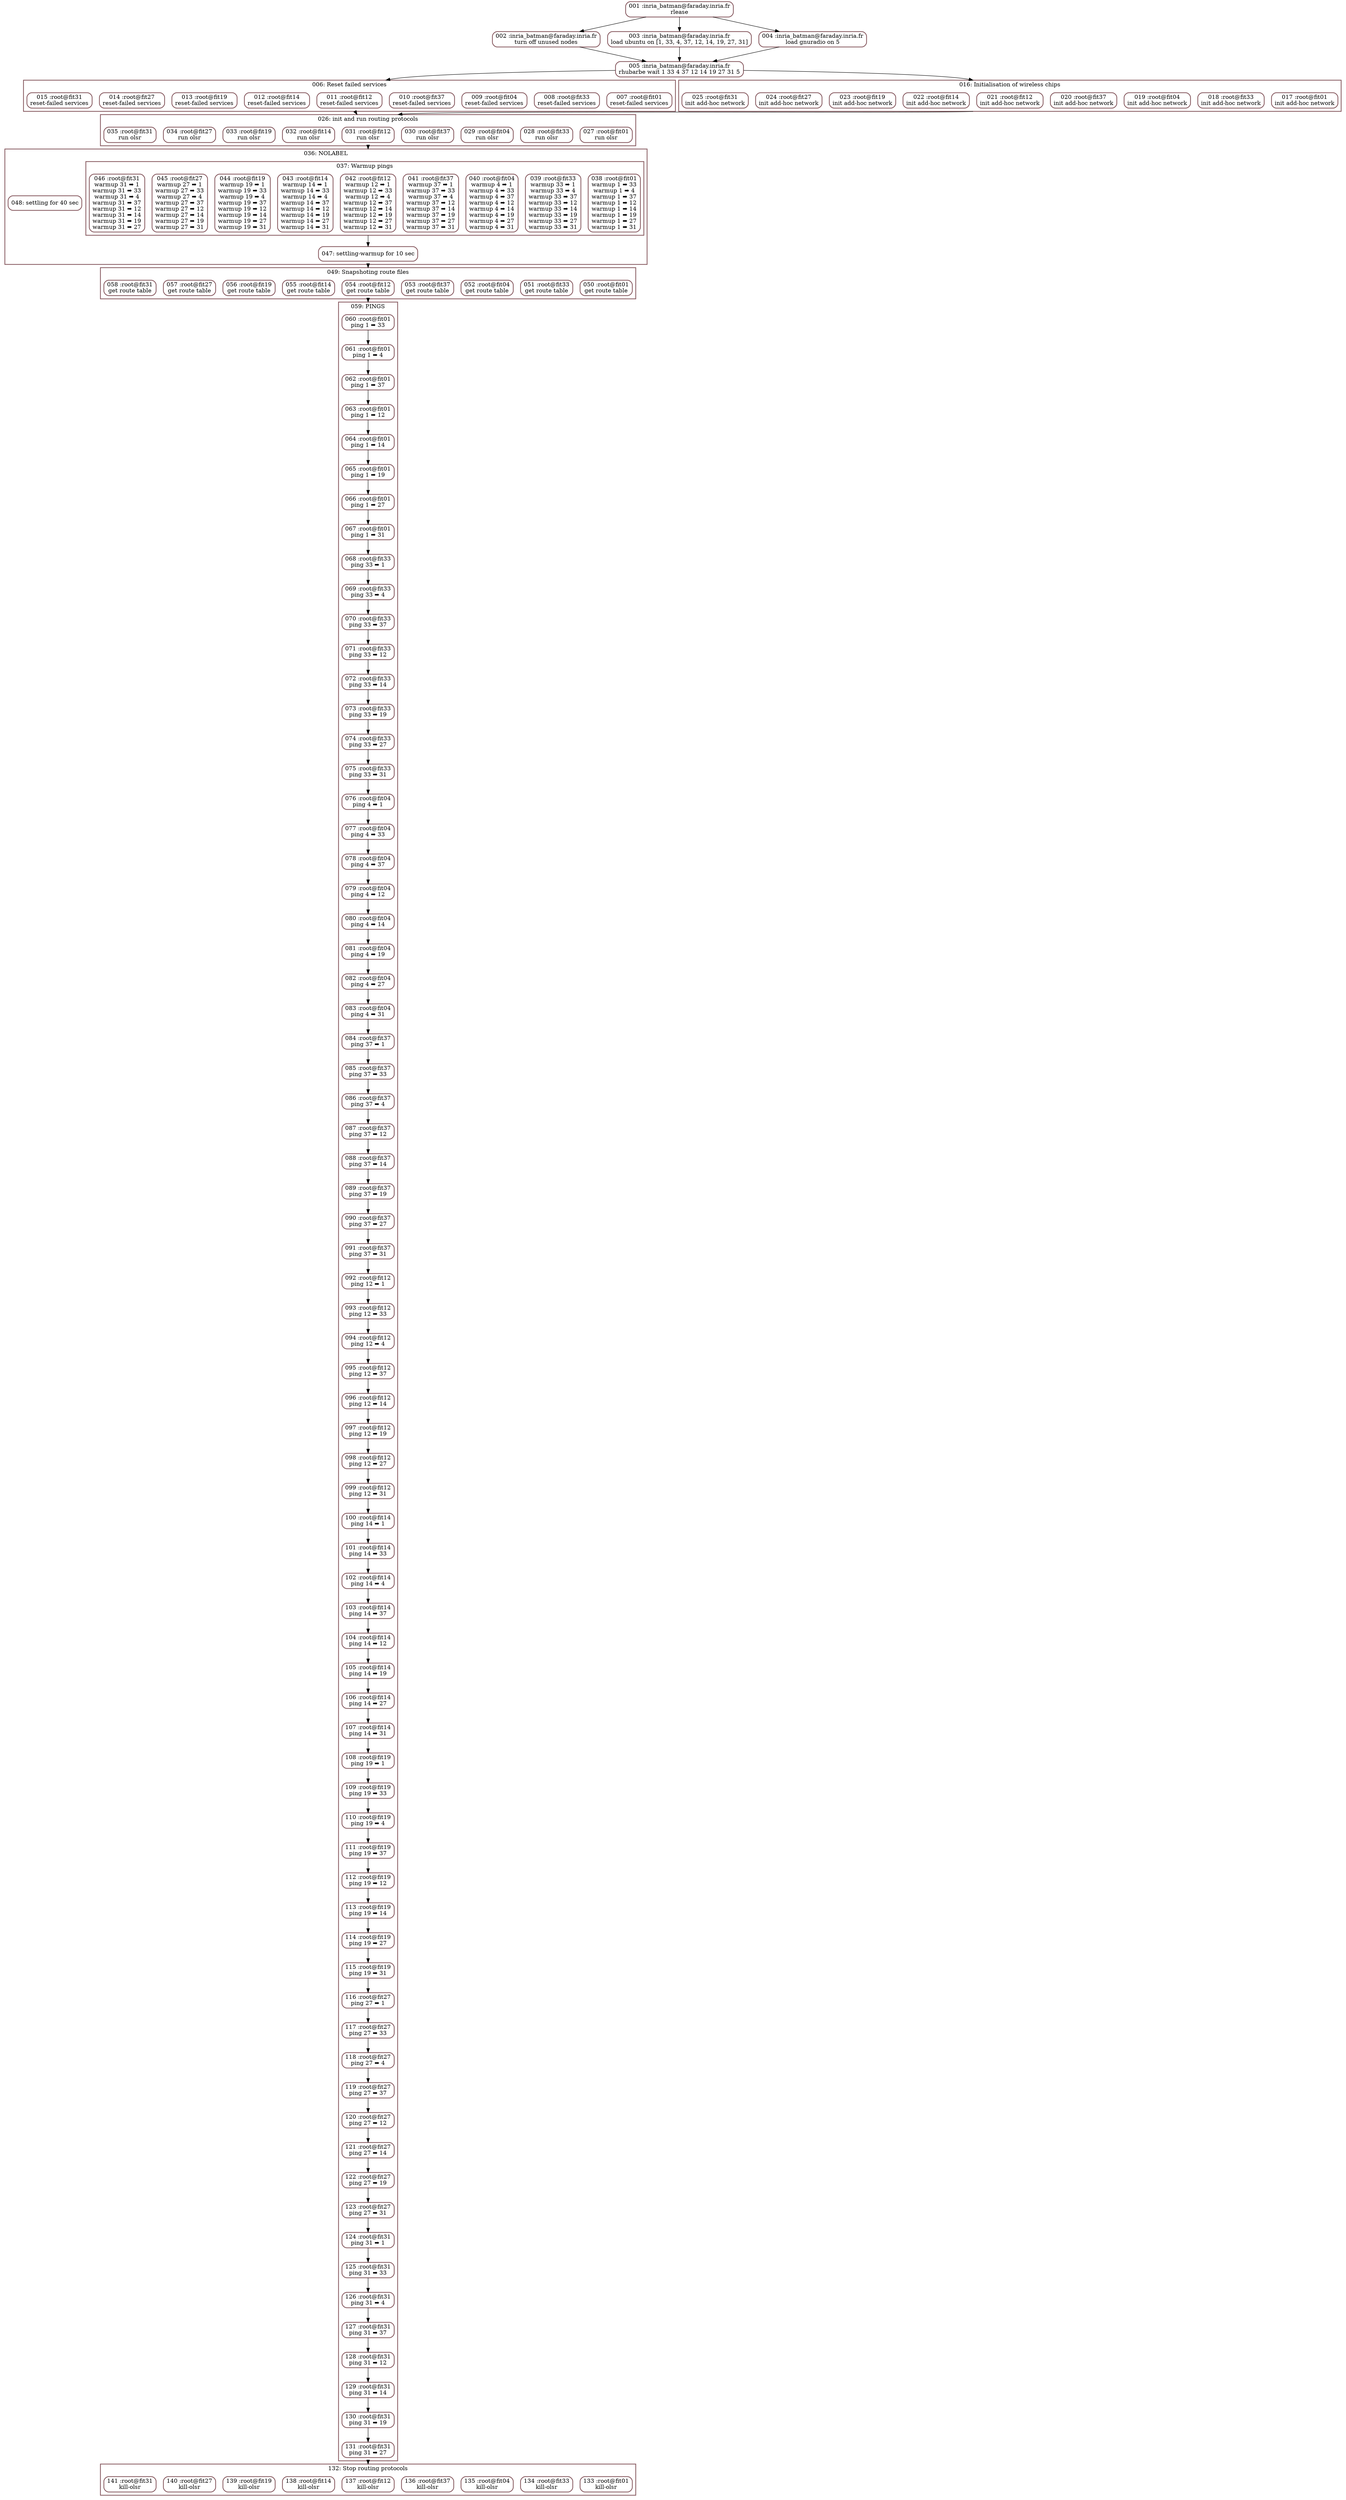 digraph asynciojobs{
compound=true;
graph [];
001 [style="rounded",label="001 :inria_batman@faraday.inria.fr
rlease",shape="box",color="lightpink4",penwidth="2"]
002 [style="rounded",label="002 :inria_batman@faraday.inria.fr
turn off unused nodes",shape="box",color="lightpink4",penwidth="2"]
001 -> 002;
003 [style="rounded",label="003 :inria_batman@faraday.inria.fr
load ubuntu on [1, 33, 4, 37, 12, 14, 19, 27, 31]",shape="box",color="lightpink4",penwidth="2"]
001 -> 003;
004 [style="rounded",label="004 :inria_batman@faraday.inria.fr
load gnuradio on 5",shape="box",color="lightpink4",penwidth="2"]
001 -> 004;
005 [style="rounded",label="005 :inria_batman@faraday.inria.fr
rhubarbe wait 1 33 4 37 12 14 19 27 31 5",shape="box",color="lightpink4",penwidth="2"]
002 -> 005;
003 -> 005;
004 -> 005;
subgraph cluster_006{
compound=true;
graph [style="",label="006: Reset failed services",shape="box",color="lightpink4",penwidth="2"];
007 [style="rounded",label="007 :root@fit01
reset-failed services",shape="box",color="lightpink4",penwidth="2"]
008 [style="rounded",label="008 :root@fit33
reset-failed services",shape="box",color="lightpink4",penwidth="2"]
009 [style="rounded",label="009 :root@fit04
reset-failed services",shape="box",color="lightpink4",penwidth="2"]
010 [style="rounded",label="010 :root@fit37
reset-failed services",shape="box",color="lightpink4",penwidth="2"]
011 [style="rounded",label="011 :root@fit12
reset-failed services",shape="box",color="lightpink4",penwidth="2"]
012 [style="rounded",label="012 :root@fit14
reset-failed services",shape="box",color="lightpink4",penwidth="2"]
013 [style="rounded",label="013 :root@fit19
reset-failed services",shape="box",color="lightpink4",penwidth="2"]
014 [style="rounded",label="014 :root@fit27
reset-failed services",shape="box",color="lightpink4",penwidth="2"]
015 [style="rounded",label="015 :root@fit31
reset-failed services",shape="box",color="lightpink4",penwidth="2"]
}
005 -> 011 [lhead=cluster_006];
subgraph cluster_016{
compound=true;
graph [style="",label="016: Initialisation of wireless chips",shape="box",color="lightpink4",penwidth="2"];
017 [style="rounded",label="017 :root@fit01
init add-hoc network",shape="box",color="lightpink4",penwidth="2"]
018 [style="rounded",label="018 :root@fit33
init add-hoc network",shape="box",color="lightpink4",penwidth="2"]
019 [style="rounded",label="019 :root@fit04
init add-hoc network",shape="box",color="lightpink4",penwidth="2"]
020 [style="rounded",label="020 :root@fit37
init add-hoc network",shape="box",color="lightpink4",penwidth="2"]
021 [style="rounded",label="021 :root@fit12
init add-hoc network",shape="box",color="lightpink4",penwidth="2"]
022 [style="rounded",label="022 :root@fit14
init add-hoc network",shape="box",color="lightpink4",penwidth="2"]
023 [style="rounded",label="023 :root@fit19
init add-hoc network",shape="box",color="lightpink4",penwidth="2"]
024 [style="rounded",label="024 :root@fit27
init add-hoc network",shape="box",color="lightpink4",penwidth="2"]
025 [style="rounded",label="025 :root@fit31
init add-hoc network",shape="box",color="lightpink4",penwidth="2"]
}
005 -> 021 [lhead=cluster_016];
subgraph cluster_026{
compound=true;
graph [style="",label="026: init and run routing protocols",shape="box",color="lightpink4",penwidth="2"];
027 [style="rounded",label="027 :root@fit01
run olsr",shape="box",color="lightpink4",penwidth="2"]
028 [style="rounded",label="028 :root@fit33
run olsr",shape="box",color="lightpink4",penwidth="2"]
029 [style="rounded",label="029 :root@fit04
run olsr",shape="box",color="lightpink4",penwidth="2"]
030 [style="rounded",label="030 :root@fit37
run olsr",shape="box",color="lightpink4",penwidth="2"]
031 [style="rounded",label="031 :root@fit12
run olsr",shape="box",color="lightpink4",penwidth="2"]
032 [style="rounded",label="032 :root@fit14
run olsr",shape="box",color="lightpink4",penwidth="2"]
033 [style="rounded",label="033 :root@fit19
run olsr",shape="box",color="lightpink4",penwidth="2"]
034 [style="rounded",label="034 :root@fit27
run olsr",shape="box",color="lightpink4",penwidth="2"]
035 [style="rounded",label="035 :root@fit31
run olsr",shape="box",color="lightpink4",penwidth="2"]
}
021 -> 031 [lhead=cluster_026 ltail=cluster_016];
011 -> 031 [lhead=cluster_026 ltail=cluster_006];
subgraph cluster_036{
compound=true;
graph [style="",label="036: NOLABEL",shape="box",color="lightpink4",penwidth="2"];
subgraph cluster_037{
compound=true;
graph [style="",label="037: Warmup pings",shape="box",color="lightpink4",penwidth="2"];
038 [style="rounded",label="038 :root@fit01
warmup 1 ➡︎ 33
warmup 1 ➡︎ 4
warmup 1 ➡︎ 37
warmup 1 ➡︎ 12
warmup 1 ➡︎ 14
warmup 1 ➡︎ 19
warmup 1 ➡︎ 27
warmup 1 ➡︎ 31",shape="box",color="lightpink4",penwidth="2"]
039 [style="rounded",label="039 :root@fit33
warmup 33 ➡︎ 1
warmup 33 ➡︎ 4
warmup 33 ➡︎ 37
warmup 33 ➡︎ 12
warmup 33 ➡︎ 14
warmup 33 ➡︎ 19
warmup 33 ➡︎ 27
warmup 33 ➡︎ 31",shape="box",color="lightpink4",penwidth="2"]
040 [style="rounded",label="040 :root@fit04
warmup 4 ➡︎ 1
warmup 4 ➡︎ 33
warmup 4 ➡︎ 37
warmup 4 ➡︎ 12
warmup 4 ➡︎ 14
warmup 4 ➡︎ 19
warmup 4 ➡︎ 27
warmup 4 ➡︎ 31",shape="box",color="lightpink4",penwidth="2"]
041 [style="rounded",label="041 :root@fit37
warmup 37 ➡︎ 1
warmup 37 ➡︎ 33
warmup 37 ➡︎ 4
warmup 37 ➡︎ 12
warmup 37 ➡︎ 14
warmup 37 ➡︎ 19
warmup 37 ➡︎ 27
warmup 37 ➡︎ 31",shape="box",color="lightpink4",penwidth="2"]
042 [style="rounded",label="042 :root@fit12
warmup 12 ➡︎ 1
warmup 12 ➡︎ 33
warmup 12 ➡︎ 4
warmup 12 ➡︎ 37
warmup 12 ➡︎ 14
warmup 12 ➡︎ 19
warmup 12 ➡︎ 27
warmup 12 ➡︎ 31",shape="box",color="lightpink4",penwidth="2"]
043 [style="rounded",label="043 :root@fit14
warmup 14 ➡︎ 1
warmup 14 ➡︎ 33
warmup 14 ➡︎ 4
warmup 14 ➡︎ 37
warmup 14 ➡︎ 12
warmup 14 ➡︎ 19
warmup 14 ➡︎ 27
warmup 14 ➡︎ 31",shape="box",color="lightpink4",penwidth="2"]
044 [style="rounded",label="044 :root@fit19
warmup 19 ➡︎ 1
warmup 19 ➡︎ 33
warmup 19 ➡︎ 4
warmup 19 ➡︎ 37
warmup 19 ➡︎ 12
warmup 19 ➡︎ 14
warmup 19 ➡︎ 27
warmup 19 ➡︎ 31",shape="box",color="lightpink4",penwidth="2"]
045 [style="rounded",label="045 :root@fit27
warmup 27 ➡︎ 1
warmup 27 ➡︎ 33
warmup 27 ➡︎ 4
warmup 27 ➡︎ 37
warmup 27 ➡︎ 12
warmup 27 ➡︎ 14
warmup 27 ➡︎ 19
warmup 27 ➡︎ 31",shape="box",color="lightpink4",penwidth="2"]
046 [style="rounded",label="046 :root@fit31
warmup 31 ➡︎ 1
warmup 31 ➡︎ 33
warmup 31 ➡︎ 4
warmup 31 ➡︎ 37
warmup 31 ➡︎ 12
warmup 31 ➡︎ 14
warmup 31 ➡︎ 19
warmup 31 ➡︎ 27",shape="box",color="lightpink4",penwidth="2"]
}
047 [style="rounded",label="047: settling-warmup for 10 sec",shape="box",color="lightpink4",penwidth="2"]
042 -> 047 [ltail=cluster_037];
048 [style="rounded",label="048: settling for 40 sec",shape="box",color="lightpink4",penwidth="2"]
}
031 -> 042 [lhead=cluster_036 ltail=cluster_026];
subgraph cluster_049{
compound=true;
graph [style="",label="049: Snapshoting route files",shape="box",color="lightpink4",penwidth="2"];
050 [style="rounded",label="050 :root@fit01
get route table",shape="box",color="lightpink4",penwidth="2"]
051 [style="rounded",label="051 :root@fit33
get route table",shape="box",color="lightpink4",penwidth="2"]
052 [style="rounded",label="052 :root@fit04
get route table",shape="box",color="lightpink4",penwidth="2"]
053 [style="rounded",label="053 :root@fit37
get route table",shape="box",color="lightpink4",penwidth="2"]
054 [style="rounded",label="054 :root@fit12
get route table",shape="box",color="lightpink4",penwidth="2"]
055 [style="rounded",label="055 :root@fit14
get route table",shape="box",color="lightpink4",penwidth="2"]
056 [style="rounded",label="056 :root@fit19
get route table",shape="box",color="lightpink4",penwidth="2"]
057 [style="rounded",label="057 :root@fit27
get route table",shape="box",color="lightpink4",penwidth="2"]
058 [style="rounded",label="058 :root@fit31
get route table",shape="box",color="lightpink4",penwidth="2"]
}
047 -> 054 [lhead=cluster_049 ltail=cluster_036];
subgraph cluster_059{
compound=true;
graph [style="",label="059: PINGS",shape="box",color="lightpink4",penwidth="2"];
060 [style="rounded",label="060 :root@fit01
ping 1 ➡︎ 33",shape="box",color="lightpink4",penwidth="2"]
061 [style="rounded",label="061 :root@fit01
ping 1 ➡︎ 4",shape="box",color="lightpink4",penwidth="2"]
060 -> 061;
062 [style="rounded",label="062 :root@fit01
ping 1 ➡︎ 37",shape="box",color="lightpink4",penwidth="2"]
061 -> 062;
063 [style="rounded",label="063 :root@fit01
ping 1 ➡︎ 12",shape="box",color="lightpink4",penwidth="2"]
062 -> 063;
064 [style="rounded",label="064 :root@fit01
ping 1 ➡︎ 14",shape="box",color="lightpink4",penwidth="2"]
063 -> 064;
065 [style="rounded",label="065 :root@fit01
ping 1 ➡︎ 19",shape="box",color="lightpink4",penwidth="2"]
064 -> 065;
066 [style="rounded",label="066 :root@fit01
ping 1 ➡︎ 27",shape="box",color="lightpink4",penwidth="2"]
065 -> 066;
067 [style="rounded",label="067 :root@fit01
ping 1 ➡︎ 31",shape="box",color="lightpink4",penwidth="2"]
066 -> 067;
068 [style="rounded",label="068 :root@fit33
ping 33 ➡︎ 1",shape="box",color="lightpink4",penwidth="2"]
067 -> 068;
069 [style="rounded",label="069 :root@fit33
ping 33 ➡︎ 4",shape="box",color="lightpink4",penwidth="2"]
068 -> 069;
070 [style="rounded",label="070 :root@fit33
ping 33 ➡︎ 37",shape="box",color="lightpink4",penwidth="2"]
069 -> 070;
071 [style="rounded",label="071 :root@fit33
ping 33 ➡︎ 12",shape="box",color="lightpink4",penwidth="2"]
070 -> 071;
072 [style="rounded",label="072 :root@fit33
ping 33 ➡︎ 14",shape="box",color="lightpink4",penwidth="2"]
071 -> 072;
073 [style="rounded",label="073 :root@fit33
ping 33 ➡︎ 19",shape="box",color="lightpink4",penwidth="2"]
072 -> 073;
074 [style="rounded",label="074 :root@fit33
ping 33 ➡︎ 27",shape="box",color="lightpink4",penwidth="2"]
073 -> 074;
075 [style="rounded",label="075 :root@fit33
ping 33 ➡︎ 31",shape="box",color="lightpink4",penwidth="2"]
074 -> 075;
076 [style="rounded",label="076 :root@fit04
ping 4 ➡︎ 1",shape="box",color="lightpink4",penwidth="2"]
075 -> 076;
077 [style="rounded",label="077 :root@fit04
ping 4 ➡︎ 33",shape="box",color="lightpink4",penwidth="2"]
076 -> 077;
078 [style="rounded",label="078 :root@fit04
ping 4 ➡︎ 37",shape="box",color="lightpink4",penwidth="2"]
077 -> 078;
079 [style="rounded",label="079 :root@fit04
ping 4 ➡︎ 12",shape="box",color="lightpink4",penwidth="2"]
078 -> 079;
080 [style="rounded",label="080 :root@fit04
ping 4 ➡︎ 14",shape="box",color="lightpink4",penwidth="2"]
079 -> 080;
081 [style="rounded",label="081 :root@fit04
ping 4 ➡︎ 19",shape="box",color="lightpink4",penwidth="2"]
080 -> 081;
082 [style="rounded",label="082 :root@fit04
ping 4 ➡︎ 27",shape="box",color="lightpink4",penwidth="2"]
081 -> 082;
083 [style="rounded",label="083 :root@fit04
ping 4 ➡︎ 31",shape="box",color="lightpink4",penwidth="2"]
082 -> 083;
084 [style="rounded",label="084 :root@fit37
ping 37 ➡︎ 1",shape="box",color="lightpink4",penwidth="2"]
083 -> 084;
085 [style="rounded",label="085 :root@fit37
ping 37 ➡︎ 33",shape="box",color="lightpink4",penwidth="2"]
084 -> 085;
086 [style="rounded",label="086 :root@fit37
ping 37 ➡︎ 4",shape="box",color="lightpink4",penwidth="2"]
085 -> 086;
087 [style="rounded",label="087 :root@fit37
ping 37 ➡︎ 12",shape="box",color="lightpink4",penwidth="2"]
086 -> 087;
088 [style="rounded",label="088 :root@fit37
ping 37 ➡︎ 14",shape="box",color="lightpink4",penwidth="2"]
087 -> 088;
089 [style="rounded",label="089 :root@fit37
ping 37 ➡︎ 19",shape="box",color="lightpink4",penwidth="2"]
088 -> 089;
090 [style="rounded",label="090 :root@fit37
ping 37 ➡︎ 27",shape="box",color="lightpink4",penwidth="2"]
089 -> 090;
091 [style="rounded",label="091 :root@fit37
ping 37 ➡︎ 31",shape="box",color="lightpink4",penwidth="2"]
090 -> 091;
092 [style="rounded",label="092 :root@fit12
ping 12 ➡︎ 1",shape="box",color="lightpink4",penwidth="2"]
091 -> 092;
093 [style="rounded",label="093 :root@fit12
ping 12 ➡︎ 33",shape="box",color="lightpink4",penwidth="2"]
092 -> 093;
094 [style="rounded",label="094 :root@fit12
ping 12 ➡︎ 4",shape="box",color="lightpink4",penwidth="2"]
093 -> 094;
095 [style="rounded",label="095 :root@fit12
ping 12 ➡︎ 37",shape="box",color="lightpink4",penwidth="2"]
094 -> 095;
096 [style="rounded",label="096 :root@fit12
ping 12 ➡︎ 14",shape="box",color="lightpink4",penwidth="2"]
095 -> 096;
097 [style="rounded",label="097 :root@fit12
ping 12 ➡︎ 19",shape="box",color="lightpink4",penwidth="2"]
096 -> 097;
098 [style="rounded",label="098 :root@fit12
ping 12 ➡︎ 27",shape="box",color="lightpink4",penwidth="2"]
097 -> 098;
099 [style="rounded",label="099 :root@fit12
ping 12 ➡︎ 31",shape="box",color="lightpink4",penwidth="2"]
098 -> 099;
100 [style="rounded",label="100 :root@fit14
ping 14 ➡︎ 1",shape="box",color="lightpink4",penwidth="2"]
099 -> 100;
101 [style="rounded",label="101 :root@fit14
ping 14 ➡︎ 33",shape="box",color="lightpink4",penwidth="2"]
100 -> 101;
102 [style="rounded",label="102 :root@fit14
ping 14 ➡︎ 4",shape="box",color="lightpink4",penwidth="2"]
101 -> 102;
103 [style="rounded",label="103 :root@fit14
ping 14 ➡︎ 37",shape="box",color="lightpink4",penwidth="2"]
102 -> 103;
104 [style="rounded",label="104 :root@fit14
ping 14 ➡︎ 12",shape="box",color="lightpink4",penwidth="2"]
103 -> 104;
105 [style="rounded",label="105 :root@fit14
ping 14 ➡︎ 19",shape="box",color="lightpink4",penwidth="2"]
104 -> 105;
106 [style="rounded",label="106 :root@fit14
ping 14 ➡︎ 27",shape="box",color="lightpink4",penwidth="2"]
105 -> 106;
107 [style="rounded",label="107 :root@fit14
ping 14 ➡︎ 31",shape="box",color="lightpink4",penwidth="2"]
106 -> 107;
108 [style="rounded",label="108 :root@fit19
ping 19 ➡︎ 1",shape="box",color="lightpink4",penwidth="2"]
107 -> 108;
109 [style="rounded",label="109 :root@fit19
ping 19 ➡︎ 33",shape="box",color="lightpink4",penwidth="2"]
108 -> 109;
110 [style="rounded",label="110 :root@fit19
ping 19 ➡︎ 4",shape="box",color="lightpink4",penwidth="2"]
109 -> 110;
111 [style="rounded",label="111 :root@fit19
ping 19 ➡︎ 37",shape="box",color="lightpink4",penwidth="2"]
110 -> 111;
112 [style="rounded",label="112 :root@fit19
ping 19 ➡︎ 12",shape="box",color="lightpink4",penwidth="2"]
111 -> 112;
113 [style="rounded",label="113 :root@fit19
ping 19 ➡︎ 14",shape="box",color="lightpink4",penwidth="2"]
112 -> 113;
114 [style="rounded",label="114 :root@fit19
ping 19 ➡︎ 27",shape="box",color="lightpink4",penwidth="2"]
113 -> 114;
115 [style="rounded",label="115 :root@fit19
ping 19 ➡︎ 31",shape="box",color="lightpink4",penwidth="2"]
114 -> 115;
116 [style="rounded",label="116 :root@fit27
ping 27 ➡︎ 1",shape="box",color="lightpink4",penwidth="2"]
115 -> 116;
117 [style="rounded",label="117 :root@fit27
ping 27 ➡︎ 33",shape="box",color="lightpink4",penwidth="2"]
116 -> 117;
118 [style="rounded",label="118 :root@fit27
ping 27 ➡︎ 4",shape="box",color="lightpink4",penwidth="2"]
117 -> 118;
119 [style="rounded",label="119 :root@fit27
ping 27 ➡︎ 37",shape="box",color="lightpink4",penwidth="2"]
118 -> 119;
120 [style="rounded",label="120 :root@fit27
ping 27 ➡︎ 12",shape="box",color="lightpink4",penwidth="2"]
119 -> 120;
121 [style="rounded",label="121 :root@fit27
ping 27 ➡︎ 14",shape="box",color="lightpink4",penwidth="2"]
120 -> 121;
122 [style="rounded",label="122 :root@fit27
ping 27 ➡︎ 19",shape="box",color="lightpink4",penwidth="2"]
121 -> 122;
123 [style="rounded",label="123 :root@fit27
ping 27 ➡︎ 31",shape="box",color="lightpink4",penwidth="2"]
122 -> 123;
124 [style="rounded",label="124 :root@fit31
ping 31 ➡︎ 1",shape="box",color="lightpink4",penwidth="2"]
123 -> 124;
125 [style="rounded",label="125 :root@fit31
ping 31 ➡︎ 33",shape="box",color="lightpink4",penwidth="2"]
124 -> 125;
126 [style="rounded",label="126 :root@fit31
ping 31 ➡︎ 4",shape="box",color="lightpink4",penwidth="2"]
125 -> 126;
127 [style="rounded",label="127 :root@fit31
ping 31 ➡︎ 37",shape="box",color="lightpink4",penwidth="2"]
126 -> 127;
128 [style="rounded",label="128 :root@fit31
ping 31 ➡︎ 12",shape="box",color="lightpink4",penwidth="2"]
127 -> 128;
129 [style="rounded",label="129 :root@fit31
ping 31 ➡︎ 14",shape="box",color="lightpink4",penwidth="2"]
128 -> 129;
130 [style="rounded",label="130 :root@fit31
ping 31 ➡︎ 19",shape="box",color="lightpink4",penwidth="2"]
129 -> 130;
131 [style="rounded",label="131 :root@fit31
ping 31 ➡︎ 27",shape="box",color="lightpink4",penwidth="2"]
130 -> 131;
}
054 -> 060 [lhead=cluster_059 ltail=cluster_049];
subgraph cluster_132{
compound=true;
graph [style="",label="132: Stop routing protocols",shape="box",color="lightpink4",penwidth="2"];
133 [style="rounded",label="133 :root@fit01
kill-olsr",shape="box",color="lightpink4",penwidth="2"]
134 [style="rounded",label="134 :root@fit33
kill-olsr",shape="box",color="lightpink4",penwidth="2"]
135 [style="rounded",label="135 :root@fit04
kill-olsr",shape="box",color="lightpink4",penwidth="2"]
136 [style="rounded",label="136 :root@fit37
kill-olsr",shape="box",color="lightpink4",penwidth="2"]
137 [style="rounded",label="137 :root@fit12
kill-olsr",shape="box",color="lightpink4",penwidth="2"]
138 [style="rounded",label="138 :root@fit14
kill-olsr",shape="box",color="lightpink4",penwidth="2"]
139 [style="rounded",label="139 :root@fit19
kill-olsr",shape="box",color="lightpink4",penwidth="2"]
140 [style="rounded",label="140 :root@fit27
kill-olsr",shape="box",color="lightpink4",penwidth="2"]
141 [style="rounded",label="141 :root@fit31
kill-olsr",shape="box",color="lightpink4",penwidth="2"]
}
131 -> 137 [lhead=cluster_132 ltail=cluster_059];
}
